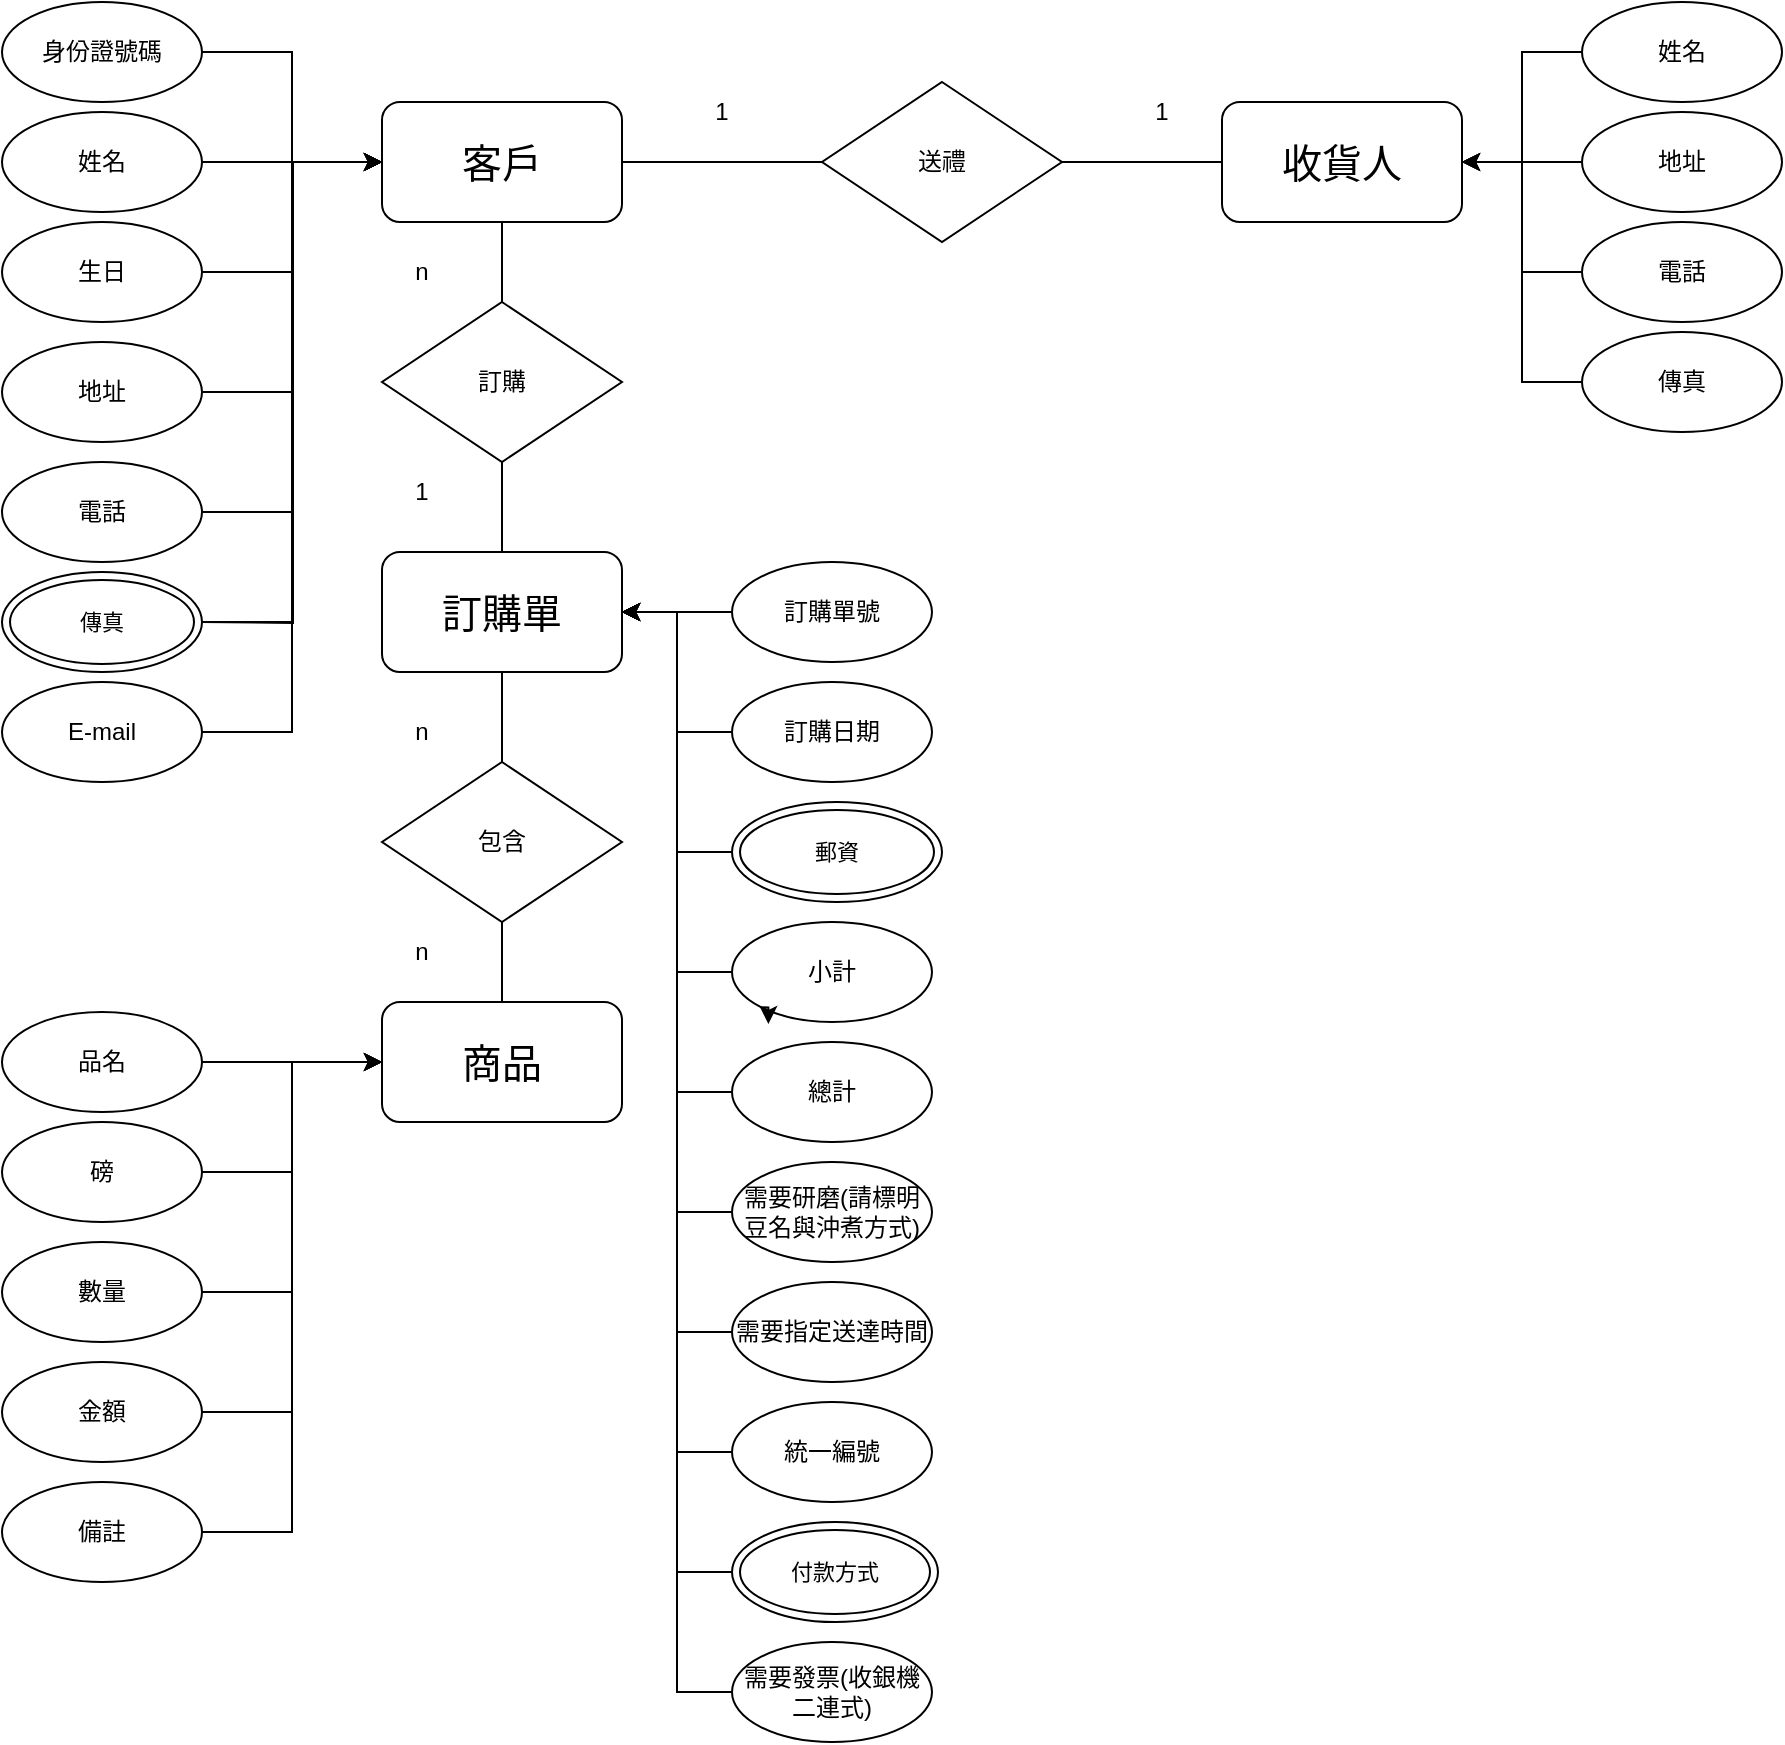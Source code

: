 <mxfile version="21.2.9" type="github">
  <diagram name="Page-1" id="miWb7d4uuUuaklwYYbWX">
    <mxGraphModel dx="1050" dy="573" grid="1" gridSize="10" guides="1" tooltips="1" connect="1" arrows="1" fold="1" page="1" pageScale="1" pageWidth="850" pageHeight="1100" math="0" shadow="0">
      <root>
        <mxCell id="0" />
        <mxCell id="1" parent="0" />
        <mxCell id="7HUqLNvs9Ux1yrwxk3lR-1" value="&lt;font style=&quot;font-size: 20px;&quot;&gt;客戶&lt;/font&gt;" style="rounded=1;whiteSpace=wrap;html=1;" vertex="1" parent="1">
          <mxGeometry x="200" y="260" width="120" height="60" as="geometry" />
        </mxCell>
        <mxCell id="7HUqLNvs9Ux1yrwxk3lR-2" value="&lt;font style=&quot;font-size: 20px;&quot;&gt;收貨人&lt;/font&gt;" style="rounded=1;whiteSpace=wrap;html=1;" vertex="1" parent="1">
          <mxGeometry x="620" y="260" width="120" height="60" as="geometry" />
        </mxCell>
        <mxCell id="7HUqLNvs9Ux1yrwxk3lR-43" style="edgeStyle=orthogonalEdgeStyle;rounded=0;orthogonalLoop=1;jettySize=auto;html=1;entryX=0;entryY=0.5;entryDx=0;entryDy=0;" edge="1" parent="1" source="7HUqLNvs9Ux1yrwxk3lR-5" target="7HUqLNvs9Ux1yrwxk3lR-1">
          <mxGeometry relative="1" as="geometry" />
        </mxCell>
        <mxCell id="7HUqLNvs9Ux1yrwxk3lR-5" value="身份證號碼" style="ellipse;whiteSpace=wrap;html=1;" vertex="1" parent="1">
          <mxGeometry x="10" y="210" width="100" height="50" as="geometry" />
        </mxCell>
        <mxCell id="7HUqLNvs9Ux1yrwxk3lR-7" value="送禮" style="rhombus;whiteSpace=wrap;html=1;" vertex="1" parent="1">
          <mxGeometry x="420" y="250" width="120" height="80" as="geometry" />
        </mxCell>
        <mxCell id="7HUqLNvs9Ux1yrwxk3lR-8" value="" style="endArrow=none;html=1;rounded=0;exitX=1;exitY=0.5;exitDx=0;exitDy=0;entryX=0;entryY=0.5;entryDx=0;entryDy=0;" edge="1" parent="1" source="7HUqLNvs9Ux1yrwxk3lR-1" target="7HUqLNvs9Ux1yrwxk3lR-7">
          <mxGeometry width="50" height="50" relative="1" as="geometry">
            <mxPoint x="400" y="310" as="sourcePoint" />
            <mxPoint x="450" y="260" as="targetPoint" />
          </mxGeometry>
        </mxCell>
        <mxCell id="7HUqLNvs9Ux1yrwxk3lR-9" value="" style="endArrow=none;html=1;rounded=0;exitX=1;exitY=0.5;exitDx=0;exitDy=0;entryX=0;entryY=0.5;entryDx=0;entryDy=0;" edge="1" parent="1" source="7HUqLNvs9Ux1yrwxk3lR-7" target="7HUqLNvs9Ux1yrwxk3lR-2">
          <mxGeometry width="50" height="50" relative="1" as="geometry">
            <mxPoint x="330" y="300" as="sourcePoint" />
            <mxPoint x="430" y="300" as="targetPoint" />
          </mxGeometry>
        </mxCell>
        <mxCell id="7HUqLNvs9Ux1yrwxk3lR-11" value="1" style="text;html=1;strokeColor=none;fillColor=none;align=center;verticalAlign=middle;whiteSpace=wrap;rounded=0;" vertex="1" parent="1">
          <mxGeometry x="340" y="250" width="60" height="30" as="geometry" />
        </mxCell>
        <mxCell id="7HUqLNvs9Ux1yrwxk3lR-12" value="1" style="text;html=1;strokeColor=none;fillColor=none;align=center;verticalAlign=middle;whiteSpace=wrap;rounded=0;" vertex="1" parent="1">
          <mxGeometry x="560" y="250" width="60" height="30" as="geometry" />
        </mxCell>
        <mxCell id="7HUqLNvs9Ux1yrwxk3lR-13" value="&lt;font style=&quot;font-size: 20px;&quot;&gt;訂購單&lt;/font&gt;" style="rounded=1;whiteSpace=wrap;html=1;" vertex="1" parent="1">
          <mxGeometry x="200" y="485" width="120" height="60" as="geometry" />
        </mxCell>
        <mxCell id="7HUqLNvs9Ux1yrwxk3lR-15" value="訂購" style="rhombus;whiteSpace=wrap;html=1;" vertex="1" parent="1">
          <mxGeometry x="200" y="360" width="120" height="80" as="geometry" />
        </mxCell>
        <mxCell id="7HUqLNvs9Ux1yrwxk3lR-16" value="" style="endArrow=none;html=1;rounded=0;exitX=0.5;exitY=1;exitDx=0;exitDy=0;entryX=0.5;entryY=0;entryDx=0;entryDy=0;" edge="1" parent="1" source="7HUqLNvs9Ux1yrwxk3lR-1" target="7HUqLNvs9Ux1yrwxk3lR-15">
          <mxGeometry width="50" height="50" relative="1" as="geometry">
            <mxPoint x="330" y="300" as="sourcePoint" />
            <mxPoint x="430" y="300" as="targetPoint" />
          </mxGeometry>
        </mxCell>
        <mxCell id="7HUqLNvs9Ux1yrwxk3lR-17" value="" style="endArrow=none;html=1;rounded=0;exitX=0.5;exitY=1;exitDx=0;exitDy=0;entryX=0.5;entryY=0;entryDx=0;entryDy=0;" edge="1" parent="1" source="7HUqLNvs9Ux1yrwxk3lR-15" target="7HUqLNvs9Ux1yrwxk3lR-13">
          <mxGeometry width="50" height="50" relative="1" as="geometry">
            <mxPoint x="270" y="330" as="sourcePoint" />
            <mxPoint x="270" y="380" as="targetPoint" />
          </mxGeometry>
        </mxCell>
        <mxCell id="7HUqLNvs9Ux1yrwxk3lR-18" value="n" style="text;html=1;strokeColor=none;fillColor=none;align=center;verticalAlign=middle;whiteSpace=wrap;rounded=0;" vertex="1" parent="1">
          <mxGeometry x="190" y="330" width="60" height="30" as="geometry" />
        </mxCell>
        <mxCell id="7HUqLNvs9Ux1yrwxk3lR-44" style="edgeStyle=orthogonalEdgeStyle;rounded=0;orthogonalLoop=1;jettySize=auto;html=1;entryX=0;entryY=0.5;entryDx=0;entryDy=0;" edge="1" parent="1" source="7HUqLNvs9Ux1yrwxk3lR-20" target="7HUqLNvs9Ux1yrwxk3lR-1">
          <mxGeometry relative="1" as="geometry" />
        </mxCell>
        <mxCell id="7HUqLNvs9Ux1yrwxk3lR-20" value="姓名" style="ellipse;whiteSpace=wrap;html=1;" vertex="1" parent="1">
          <mxGeometry x="10" y="265" width="100" height="50" as="geometry" />
        </mxCell>
        <mxCell id="7HUqLNvs9Ux1yrwxk3lR-45" style="edgeStyle=orthogonalEdgeStyle;rounded=0;orthogonalLoop=1;jettySize=auto;html=1;entryX=0;entryY=0.5;entryDx=0;entryDy=0;" edge="1" parent="1" source="7HUqLNvs9Ux1yrwxk3lR-21" target="7HUqLNvs9Ux1yrwxk3lR-1">
          <mxGeometry relative="1" as="geometry" />
        </mxCell>
        <mxCell id="7HUqLNvs9Ux1yrwxk3lR-21" value="生日" style="ellipse;whiteSpace=wrap;html=1;" vertex="1" parent="1">
          <mxGeometry x="10" y="320" width="100" height="50" as="geometry" />
        </mxCell>
        <mxCell id="7HUqLNvs9Ux1yrwxk3lR-46" style="edgeStyle=orthogonalEdgeStyle;rounded=0;orthogonalLoop=1;jettySize=auto;html=1;entryX=0;entryY=0.5;entryDx=0;entryDy=0;" edge="1" parent="1" source="7HUqLNvs9Ux1yrwxk3lR-22" target="7HUqLNvs9Ux1yrwxk3lR-1">
          <mxGeometry relative="1" as="geometry" />
        </mxCell>
        <mxCell id="7HUqLNvs9Ux1yrwxk3lR-22" value="地址" style="ellipse;whiteSpace=wrap;html=1;" vertex="1" parent="1">
          <mxGeometry x="10" y="380" width="100" height="50" as="geometry" />
        </mxCell>
        <mxCell id="7HUqLNvs9Ux1yrwxk3lR-47" style="edgeStyle=orthogonalEdgeStyle;rounded=0;orthogonalLoop=1;jettySize=auto;html=1;entryX=0;entryY=0.5;entryDx=0;entryDy=0;" edge="1" parent="1" source="7HUqLNvs9Ux1yrwxk3lR-23" target="7HUqLNvs9Ux1yrwxk3lR-1">
          <mxGeometry relative="1" as="geometry" />
        </mxCell>
        <mxCell id="7HUqLNvs9Ux1yrwxk3lR-23" value="電話" style="ellipse;whiteSpace=wrap;html=1;" vertex="1" parent="1">
          <mxGeometry x="10" y="440" width="100" height="50" as="geometry" />
        </mxCell>
        <mxCell id="7HUqLNvs9Ux1yrwxk3lR-48" style="edgeStyle=orthogonalEdgeStyle;rounded=0;orthogonalLoop=1;jettySize=auto;html=1;entryX=0;entryY=0.5;entryDx=0;entryDy=0;" edge="1" parent="1" target="7HUqLNvs9Ux1yrwxk3lR-1">
          <mxGeometry relative="1" as="geometry">
            <mxPoint x="110" y="520" as="sourcePoint" />
          </mxGeometry>
        </mxCell>
        <mxCell id="7HUqLNvs9Ux1yrwxk3lR-49" style="edgeStyle=orthogonalEdgeStyle;rounded=0;orthogonalLoop=1;jettySize=auto;html=1;entryX=0;entryY=0.5;entryDx=0;entryDy=0;" edge="1" parent="1" source="7HUqLNvs9Ux1yrwxk3lR-25" target="7HUqLNvs9Ux1yrwxk3lR-1">
          <mxGeometry relative="1" as="geometry" />
        </mxCell>
        <mxCell id="7HUqLNvs9Ux1yrwxk3lR-25" value="E-mail" style="ellipse;whiteSpace=wrap;html=1;" vertex="1" parent="1">
          <mxGeometry x="10" y="550" width="100" height="50" as="geometry" />
        </mxCell>
        <mxCell id="7HUqLNvs9Ux1yrwxk3lR-50" style="edgeStyle=orthogonalEdgeStyle;rounded=0;orthogonalLoop=1;jettySize=auto;html=1;entryX=1;entryY=0.5;entryDx=0;entryDy=0;" edge="1" parent="1" source="7HUqLNvs9Ux1yrwxk3lR-26" target="7HUqLNvs9Ux1yrwxk3lR-2">
          <mxGeometry relative="1" as="geometry" />
        </mxCell>
        <mxCell id="7HUqLNvs9Ux1yrwxk3lR-26" value="姓名" style="ellipse;whiteSpace=wrap;html=1;" vertex="1" parent="1">
          <mxGeometry x="800" y="210" width="100" height="50" as="geometry" />
        </mxCell>
        <mxCell id="7HUqLNvs9Ux1yrwxk3lR-51" style="edgeStyle=orthogonalEdgeStyle;rounded=0;orthogonalLoop=1;jettySize=auto;html=1;entryX=1;entryY=0.5;entryDx=0;entryDy=0;" edge="1" parent="1" source="7HUqLNvs9Ux1yrwxk3lR-27" target="7HUqLNvs9Ux1yrwxk3lR-2">
          <mxGeometry relative="1" as="geometry" />
        </mxCell>
        <mxCell id="7HUqLNvs9Ux1yrwxk3lR-27" value="地址" style="ellipse;whiteSpace=wrap;html=1;" vertex="1" parent="1">
          <mxGeometry x="800" y="265" width="100" height="50" as="geometry" />
        </mxCell>
        <mxCell id="7HUqLNvs9Ux1yrwxk3lR-52" style="edgeStyle=orthogonalEdgeStyle;rounded=0;orthogonalLoop=1;jettySize=auto;html=1;entryX=1;entryY=0.5;entryDx=0;entryDy=0;" edge="1" parent="1" source="7HUqLNvs9Ux1yrwxk3lR-28" target="7HUqLNvs9Ux1yrwxk3lR-2">
          <mxGeometry relative="1" as="geometry" />
        </mxCell>
        <mxCell id="7HUqLNvs9Ux1yrwxk3lR-28" value="電話" style="ellipse;whiteSpace=wrap;html=1;" vertex="1" parent="1">
          <mxGeometry x="800" y="320" width="100" height="50" as="geometry" />
        </mxCell>
        <mxCell id="7HUqLNvs9Ux1yrwxk3lR-53" style="edgeStyle=orthogonalEdgeStyle;rounded=0;orthogonalLoop=1;jettySize=auto;html=1;entryX=1;entryY=0.5;entryDx=0;entryDy=0;" edge="1" parent="1" source="7HUqLNvs9Ux1yrwxk3lR-29" target="7HUqLNvs9Ux1yrwxk3lR-2">
          <mxGeometry relative="1" as="geometry" />
        </mxCell>
        <mxCell id="7HUqLNvs9Ux1yrwxk3lR-29" value="傳真" style="ellipse;whiteSpace=wrap;html=1;" vertex="1" parent="1">
          <mxGeometry x="800" y="375" width="100" height="50" as="geometry" />
        </mxCell>
        <mxCell id="7HUqLNvs9Ux1yrwxk3lR-85" style="edgeStyle=orthogonalEdgeStyle;rounded=0;orthogonalLoop=1;jettySize=auto;html=1;entryX=1;entryY=0.5;entryDx=0;entryDy=0;" edge="1" parent="1" source="7HUqLNvs9Ux1yrwxk3lR-31" target="7HUqLNvs9Ux1yrwxk3lR-13">
          <mxGeometry relative="1" as="geometry" />
        </mxCell>
        <mxCell id="7HUqLNvs9Ux1yrwxk3lR-31" value="需要發票(收銀機二連式)" style="ellipse;whiteSpace=wrap;html=1;" vertex="1" parent="1">
          <mxGeometry x="375" y="1030" width="100" height="50" as="geometry" />
        </mxCell>
        <mxCell id="7HUqLNvs9Ux1yrwxk3lR-80" style="edgeStyle=orthogonalEdgeStyle;rounded=0;orthogonalLoop=1;jettySize=auto;html=1;entryX=1;entryY=0.5;entryDx=0;entryDy=0;" edge="1" parent="1" source="7HUqLNvs9Ux1yrwxk3lR-32" target="7HUqLNvs9Ux1yrwxk3lR-13">
          <mxGeometry relative="1" as="geometry" />
        </mxCell>
        <mxCell id="7HUqLNvs9Ux1yrwxk3lR-32" value="需要研磨(請標明豆名與沖煮方式)" style="ellipse;whiteSpace=wrap;html=1;" vertex="1" parent="1">
          <mxGeometry x="375" y="790" width="100" height="50" as="geometry" />
        </mxCell>
        <mxCell id="7HUqLNvs9Ux1yrwxk3lR-82" style="edgeStyle=orthogonalEdgeStyle;rounded=0;orthogonalLoop=1;jettySize=auto;html=1;entryX=1;entryY=0.5;entryDx=0;entryDy=0;" edge="1" parent="1" source="7HUqLNvs9Ux1yrwxk3lR-33" target="7HUqLNvs9Ux1yrwxk3lR-13">
          <mxGeometry relative="1" as="geometry" />
        </mxCell>
        <mxCell id="7HUqLNvs9Ux1yrwxk3lR-33" value="需要指定送達時間" style="ellipse;whiteSpace=wrap;html=1;" vertex="1" parent="1">
          <mxGeometry x="375" y="850" width="100" height="50" as="geometry" />
        </mxCell>
        <mxCell id="7HUqLNvs9Ux1yrwxk3lR-83" style="edgeStyle=orthogonalEdgeStyle;rounded=0;orthogonalLoop=1;jettySize=auto;html=1;entryX=1;entryY=0.5;entryDx=0;entryDy=0;" edge="1" parent="1" source="7HUqLNvs9Ux1yrwxk3lR-34" target="7HUqLNvs9Ux1yrwxk3lR-13">
          <mxGeometry relative="1" as="geometry">
            <mxPoint x="340" y="520" as="targetPoint" />
          </mxGeometry>
        </mxCell>
        <mxCell id="7HUqLNvs9Ux1yrwxk3lR-34" value="統一編號" style="ellipse;whiteSpace=wrap;html=1;" vertex="1" parent="1">
          <mxGeometry x="375" y="910" width="100" height="50" as="geometry" />
        </mxCell>
        <mxCell id="7HUqLNvs9Ux1yrwxk3lR-41" value="1" style="text;html=1;strokeColor=none;fillColor=none;align=center;verticalAlign=middle;whiteSpace=wrap;rounded=0;" vertex="1" parent="1">
          <mxGeometry x="190" y="440" width="60" height="30" as="geometry" />
        </mxCell>
        <mxCell id="7HUqLNvs9Ux1yrwxk3lR-66" style="edgeStyle=orthogonalEdgeStyle;rounded=0;orthogonalLoop=1;jettySize=auto;html=1;" edge="1" parent="1" source="7HUqLNvs9Ux1yrwxk3lR-54" target="7HUqLNvs9Ux1yrwxk3lR-61">
          <mxGeometry relative="1" as="geometry" />
        </mxCell>
        <mxCell id="7HUqLNvs9Ux1yrwxk3lR-54" value="品名" style="ellipse;whiteSpace=wrap;html=1;" vertex="1" parent="1">
          <mxGeometry x="10" y="715" width="100" height="50" as="geometry" />
        </mxCell>
        <mxCell id="7HUqLNvs9Ux1yrwxk3lR-67" style="edgeStyle=orthogonalEdgeStyle;rounded=0;orthogonalLoop=1;jettySize=auto;html=1;entryX=0;entryY=0.5;entryDx=0;entryDy=0;" edge="1" parent="1" source="7HUqLNvs9Ux1yrwxk3lR-55" target="7HUqLNvs9Ux1yrwxk3lR-61">
          <mxGeometry relative="1" as="geometry" />
        </mxCell>
        <mxCell id="7HUqLNvs9Ux1yrwxk3lR-55" value="磅" style="ellipse;whiteSpace=wrap;html=1;" vertex="1" parent="1">
          <mxGeometry x="10" y="770" width="100" height="50" as="geometry" />
        </mxCell>
        <mxCell id="7HUqLNvs9Ux1yrwxk3lR-68" style="edgeStyle=orthogonalEdgeStyle;rounded=0;orthogonalLoop=1;jettySize=auto;html=1;entryX=0;entryY=0.5;entryDx=0;entryDy=0;" edge="1" parent="1" source="7HUqLNvs9Ux1yrwxk3lR-56" target="7HUqLNvs9Ux1yrwxk3lR-61">
          <mxGeometry relative="1" as="geometry" />
        </mxCell>
        <mxCell id="7HUqLNvs9Ux1yrwxk3lR-56" value="數量" style="ellipse;whiteSpace=wrap;html=1;" vertex="1" parent="1">
          <mxGeometry x="10" y="830" width="100" height="50" as="geometry" />
        </mxCell>
        <mxCell id="7HUqLNvs9Ux1yrwxk3lR-69" style="edgeStyle=orthogonalEdgeStyle;rounded=0;orthogonalLoop=1;jettySize=auto;html=1;entryX=0;entryY=0.5;entryDx=0;entryDy=0;" edge="1" parent="1" source="7HUqLNvs9Ux1yrwxk3lR-57" target="7HUqLNvs9Ux1yrwxk3lR-61">
          <mxGeometry relative="1" as="geometry" />
        </mxCell>
        <mxCell id="7HUqLNvs9Ux1yrwxk3lR-57" value="金額" style="ellipse;whiteSpace=wrap;html=1;" vertex="1" parent="1">
          <mxGeometry x="10" y="890" width="100" height="50" as="geometry" />
        </mxCell>
        <mxCell id="7HUqLNvs9Ux1yrwxk3lR-70" style="edgeStyle=orthogonalEdgeStyle;rounded=0;orthogonalLoop=1;jettySize=auto;html=1;entryX=0;entryY=0.5;entryDx=0;entryDy=0;" edge="1" parent="1" source="7HUqLNvs9Ux1yrwxk3lR-58" target="7HUqLNvs9Ux1yrwxk3lR-61">
          <mxGeometry relative="1" as="geometry" />
        </mxCell>
        <mxCell id="7HUqLNvs9Ux1yrwxk3lR-58" value="備註" style="ellipse;whiteSpace=wrap;html=1;" vertex="1" parent="1">
          <mxGeometry x="10" y="950" width="100" height="50" as="geometry" />
        </mxCell>
        <mxCell id="7HUqLNvs9Ux1yrwxk3lR-79" style="edgeStyle=orthogonalEdgeStyle;rounded=0;orthogonalLoop=1;jettySize=auto;html=1;entryX=1;entryY=0.5;entryDx=0;entryDy=0;" edge="1" parent="1" source="7HUqLNvs9Ux1yrwxk3lR-59" target="7HUqLNvs9Ux1yrwxk3lR-13">
          <mxGeometry relative="1" as="geometry" />
        </mxCell>
        <mxCell id="7HUqLNvs9Ux1yrwxk3lR-59" value="小計" style="ellipse;whiteSpace=wrap;html=1;" vertex="1" parent="1">
          <mxGeometry x="375" y="670" width="100" height="50" as="geometry" />
        </mxCell>
        <mxCell id="7HUqLNvs9Ux1yrwxk3lR-61" value="&lt;font style=&quot;font-size: 20px;&quot;&gt;商品&lt;/font&gt;" style="rounded=1;whiteSpace=wrap;html=1;" vertex="1" parent="1">
          <mxGeometry x="200" y="710" width="120" height="60" as="geometry" />
        </mxCell>
        <mxCell id="7HUqLNvs9Ux1yrwxk3lR-63" value="包含" style="rhombus;whiteSpace=wrap;html=1;" vertex="1" parent="1">
          <mxGeometry x="200" y="590" width="120" height="80" as="geometry" />
        </mxCell>
        <mxCell id="7HUqLNvs9Ux1yrwxk3lR-64" value="" style="endArrow=none;html=1;rounded=0;exitX=0.5;exitY=0;exitDx=0;exitDy=0;entryX=0.5;entryY=1;entryDx=0;entryDy=0;" edge="1" parent="1" source="7HUqLNvs9Ux1yrwxk3lR-63" target="7HUqLNvs9Ux1yrwxk3lR-13">
          <mxGeometry width="50" height="50" relative="1" as="geometry">
            <mxPoint x="270" y="450" as="sourcePoint" />
            <mxPoint x="270" y="495" as="targetPoint" />
          </mxGeometry>
        </mxCell>
        <mxCell id="7HUqLNvs9Ux1yrwxk3lR-65" value="" style="endArrow=none;html=1;rounded=0;exitX=0.5;exitY=1;exitDx=0;exitDy=0;entryX=0.5;entryY=0;entryDx=0;entryDy=0;" edge="1" parent="1" source="7HUqLNvs9Ux1yrwxk3lR-63" target="7HUqLNvs9Ux1yrwxk3lR-61">
          <mxGeometry width="50" height="50" relative="1" as="geometry">
            <mxPoint x="270" y="600" as="sourcePoint" />
            <mxPoint x="270" y="555" as="targetPoint" />
          </mxGeometry>
        </mxCell>
        <mxCell id="7HUqLNvs9Ux1yrwxk3lR-88" style="edgeStyle=orthogonalEdgeStyle;rounded=0;orthogonalLoop=1;jettySize=auto;html=1;entryX=1;entryY=0.5;entryDx=0;entryDy=0;exitX=0;exitY=0.5;exitDx=0;exitDy=0;" edge="1" parent="1" source="7HUqLNvs9Ux1yrwxk3lR-95" target="7HUqLNvs9Ux1yrwxk3lR-13">
          <mxGeometry relative="1" as="geometry">
            <mxPoint x="375" y="635" as="sourcePoint" />
          </mxGeometry>
        </mxCell>
        <mxCell id="7HUqLNvs9Ux1yrwxk3lR-81" style="edgeStyle=orthogonalEdgeStyle;rounded=0;orthogonalLoop=1;jettySize=auto;html=1;entryX=1;entryY=0.5;entryDx=0;entryDy=0;" edge="1" parent="1" source="7HUqLNvs9Ux1yrwxk3lR-72" target="7HUqLNvs9Ux1yrwxk3lR-13">
          <mxGeometry relative="1" as="geometry" />
        </mxCell>
        <mxCell id="7HUqLNvs9Ux1yrwxk3lR-72" value="總計" style="ellipse;whiteSpace=wrap;html=1;" vertex="1" parent="1">
          <mxGeometry x="375" y="730" width="100" height="50" as="geometry" />
        </mxCell>
        <mxCell id="7HUqLNvs9Ux1yrwxk3lR-73" value="n" style="text;html=1;strokeColor=none;fillColor=none;align=center;verticalAlign=middle;whiteSpace=wrap;rounded=0;" vertex="1" parent="1">
          <mxGeometry x="190" y="560" width="60" height="30" as="geometry" />
        </mxCell>
        <mxCell id="7HUqLNvs9Ux1yrwxk3lR-74" value="n" style="text;html=1;strokeColor=none;fillColor=none;align=center;verticalAlign=middle;whiteSpace=wrap;rounded=0;" vertex="1" parent="1">
          <mxGeometry x="190" y="670" width="60" height="30" as="geometry" />
        </mxCell>
        <mxCell id="7HUqLNvs9Ux1yrwxk3lR-84" style="edgeStyle=orthogonalEdgeStyle;rounded=0;orthogonalLoop=1;jettySize=auto;html=1;entryX=1;entryY=0.5;entryDx=0;entryDy=0;exitX=0;exitY=0.5;exitDx=0;exitDy=0;" edge="1" parent="1" source="7HUqLNvs9Ux1yrwxk3lR-91" target="7HUqLNvs9Ux1yrwxk3lR-13">
          <mxGeometry relative="1" as="geometry">
            <mxPoint x="375" y="995" as="sourcePoint" />
          </mxGeometry>
        </mxCell>
        <mxCell id="7HUqLNvs9Ux1yrwxk3lR-89" style="edgeStyle=orthogonalEdgeStyle;rounded=0;orthogonalLoop=1;jettySize=auto;html=1;entryX=1;entryY=0.5;entryDx=0;entryDy=0;" edge="1" parent="1" source="7HUqLNvs9Ux1yrwxk3lR-86" target="7HUqLNvs9Ux1yrwxk3lR-13">
          <mxGeometry relative="1" as="geometry" />
        </mxCell>
        <mxCell id="7HUqLNvs9Ux1yrwxk3lR-86" value="訂購日期" style="ellipse;whiteSpace=wrap;html=1;" vertex="1" parent="1">
          <mxGeometry x="375" y="550" width="100" height="50" as="geometry" />
        </mxCell>
        <mxCell id="7HUqLNvs9Ux1yrwxk3lR-90" style="edgeStyle=orthogonalEdgeStyle;rounded=0;orthogonalLoop=1;jettySize=auto;html=1;entryX=1;entryY=0.5;entryDx=0;entryDy=0;" edge="1" parent="1" source="7HUqLNvs9Ux1yrwxk3lR-87" target="7HUqLNvs9Ux1yrwxk3lR-13">
          <mxGeometry relative="1" as="geometry" />
        </mxCell>
        <mxCell id="7HUqLNvs9Ux1yrwxk3lR-87" value="訂購單號" style="ellipse;whiteSpace=wrap;html=1;" vertex="1" parent="1">
          <mxGeometry x="375" y="490" width="100" height="50" as="geometry" />
        </mxCell>
        <mxCell id="7HUqLNvs9Ux1yrwxk3lR-91" value="&lt;font style=&quot;font-size: 11px;&quot;&gt;&lt;span style=&quot;color: rgb(0, 0, 0); font-family: Helvetica; font-style: normal; font-variant-ligatures: normal; font-variant-caps: normal; font-weight: 400; letter-spacing: normal; orphans: 2; text-align: center; text-indent: 0px; text-transform: none; widows: 2; word-spacing: 0px; -webkit-text-stroke-width: 0px; background-color: rgb(251, 251, 251); text-decoration-thickness: initial; text-decoration-style: initial; text-decoration-color: initial; float: none; display: inline !important; font-size: 11px;&quot;&gt;付款方式&lt;/span&gt;&lt;br&gt;&lt;/font&gt;" style="ellipse;shape=doubleEllipse;whiteSpace=wrap;html=1;" vertex="1" parent="1">
          <mxGeometry x="375" y="970" width="103" height="50" as="geometry" />
        </mxCell>
        <mxCell id="7HUqLNvs9Ux1yrwxk3lR-95" value="&lt;font style=&quot;font-size: 11px;&quot;&gt;郵資&lt;br&gt;&lt;/font&gt;" style="ellipse;shape=doubleEllipse;whiteSpace=wrap;html=1;" vertex="1" parent="1">
          <mxGeometry x="375" y="610" width="105" height="50" as="geometry" />
        </mxCell>
        <mxCell id="7HUqLNvs9Ux1yrwxk3lR-97" style="edgeStyle=orthogonalEdgeStyle;rounded=0;orthogonalLoop=1;jettySize=auto;html=1;exitX=0;exitY=1;exitDx=0;exitDy=0;entryX=0.182;entryY=1.02;entryDx=0;entryDy=0;entryPerimeter=0;" edge="1" parent="1" source="7HUqLNvs9Ux1yrwxk3lR-59" target="7HUqLNvs9Ux1yrwxk3lR-59">
          <mxGeometry relative="1" as="geometry" />
        </mxCell>
        <mxCell id="7HUqLNvs9Ux1yrwxk3lR-101" value="" style="edgeStyle=orthogonalEdgeStyle;rounded=0;orthogonalLoop=1;jettySize=auto;html=1;entryX=0;entryY=0.5;entryDx=0;entryDy=0;" edge="1" parent="1" source="7HUqLNvs9Ux1yrwxk3lR-100" target="7HUqLNvs9Ux1yrwxk3lR-1">
          <mxGeometry relative="1" as="geometry" />
        </mxCell>
        <mxCell id="7HUqLNvs9Ux1yrwxk3lR-100" value="&lt;font style=&quot;font-size: 11px;&quot;&gt;傳真&lt;br&gt;&lt;/font&gt;" style="ellipse;shape=doubleEllipse;whiteSpace=wrap;html=1;" vertex="1" parent="1">
          <mxGeometry x="10" y="495" width="100" height="50" as="geometry" />
        </mxCell>
      </root>
    </mxGraphModel>
  </diagram>
</mxfile>
